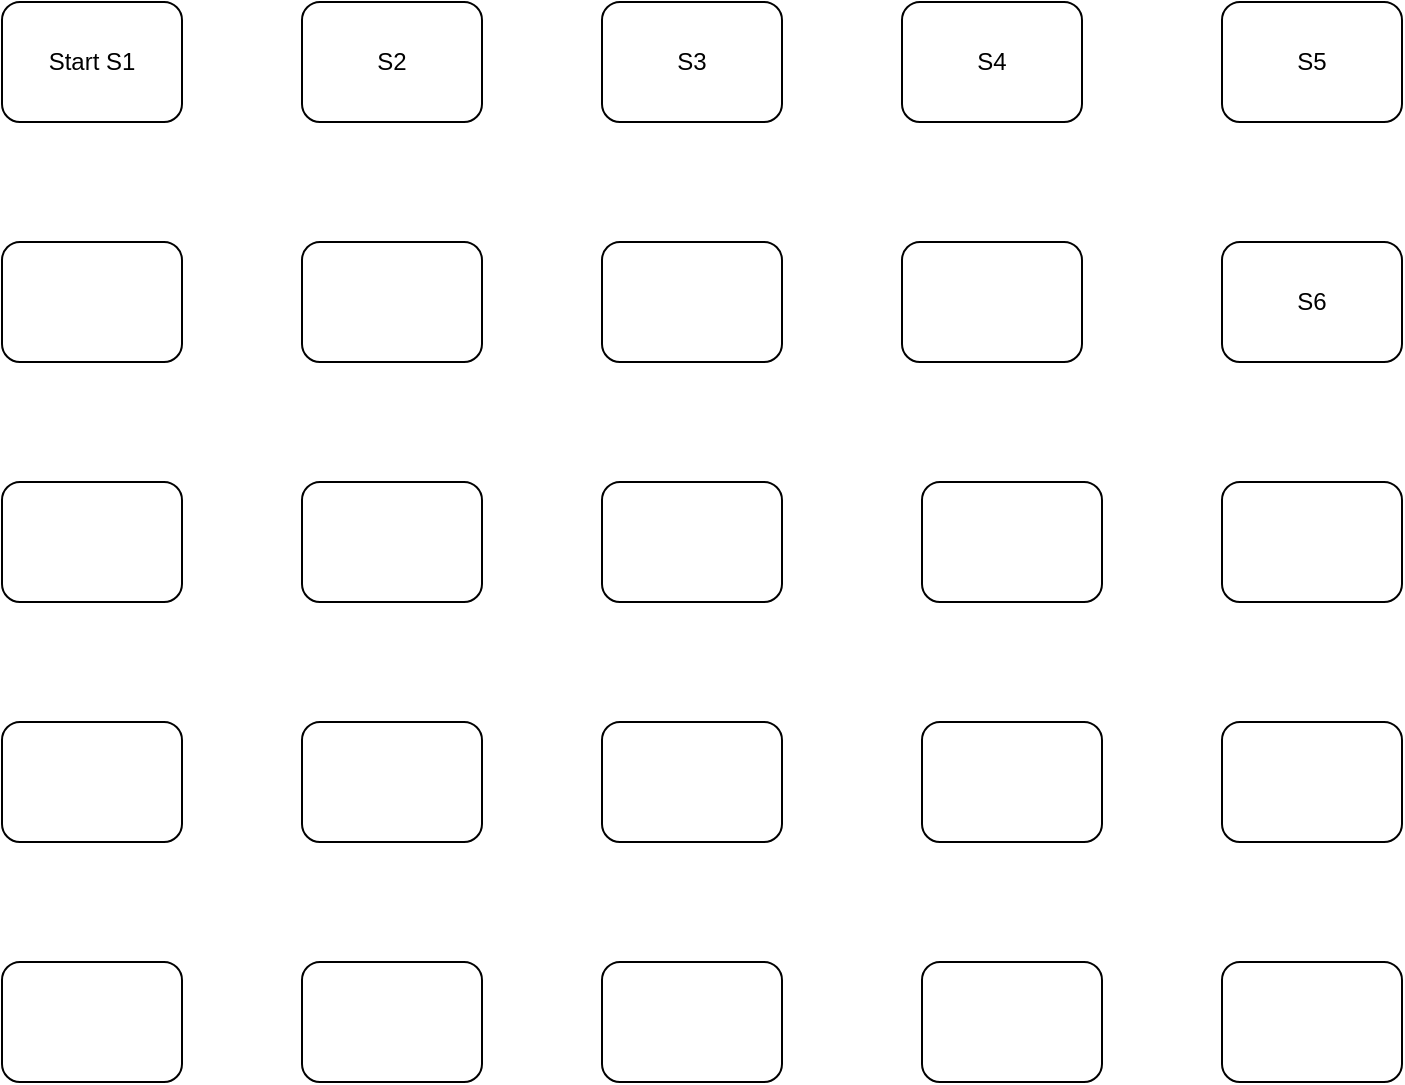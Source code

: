 <mxfile version="22.0.8" type="github">
  <diagram name="Page-1" id="whmqMUQN8AT_rhxbyXaO">
    <mxGraphModel dx="1014" dy="670" grid="1" gridSize="10" guides="1" tooltips="1" connect="1" arrows="1" fold="1" page="1" pageScale="1" pageWidth="850" pageHeight="1100" math="0" shadow="0">
      <root>
        <mxCell id="0" />
        <mxCell id="1" parent="0" />
        <mxCell id="KTBhJwbWVJIcJmlqZFoL-1" value="" style="rounded=1;whiteSpace=wrap;html=1;" vertex="1" parent="1">
          <mxGeometry x="60" y="40" width="90" height="60" as="geometry" />
        </mxCell>
        <mxCell id="KTBhJwbWVJIcJmlqZFoL-5" value="" style="rounded=1;whiteSpace=wrap;html=1;" vertex="1" parent="1">
          <mxGeometry x="210" y="40" width="90" height="60" as="geometry" />
        </mxCell>
        <mxCell id="KTBhJwbWVJIcJmlqZFoL-6" value="" style="rounded=1;whiteSpace=wrap;html=1;" vertex="1" parent="1">
          <mxGeometry x="360" y="40" width="90" height="60" as="geometry" />
        </mxCell>
        <mxCell id="KTBhJwbWVJIcJmlqZFoL-7" value="" style="rounded=1;whiteSpace=wrap;html=1;" vertex="1" parent="1">
          <mxGeometry x="510" y="40" width="90" height="60" as="geometry" />
        </mxCell>
        <mxCell id="KTBhJwbWVJIcJmlqZFoL-8" value="" style="rounded=1;whiteSpace=wrap;html=1;" vertex="1" parent="1">
          <mxGeometry x="670" y="40" width="90" height="60" as="geometry" />
        </mxCell>
        <mxCell id="KTBhJwbWVJIcJmlqZFoL-9" value="" style="rounded=1;whiteSpace=wrap;html=1;" vertex="1" parent="1">
          <mxGeometry x="670" y="160" width="90" height="60" as="geometry" />
        </mxCell>
        <mxCell id="KTBhJwbWVJIcJmlqZFoL-10" value="" style="rounded=1;whiteSpace=wrap;html=1;" vertex="1" parent="1">
          <mxGeometry x="670" y="280" width="90" height="60" as="geometry" />
        </mxCell>
        <mxCell id="KTBhJwbWVJIcJmlqZFoL-11" value="" style="rounded=1;whiteSpace=wrap;html=1;" vertex="1" parent="1">
          <mxGeometry x="670" y="400" width="90" height="60" as="geometry" />
        </mxCell>
        <mxCell id="KTBhJwbWVJIcJmlqZFoL-12" value="" style="rounded=1;whiteSpace=wrap;html=1;" vertex="1" parent="1">
          <mxGeometry x="670" y="520" width="90" height="60" as="geometry" />
        </mxCell>
        <mxCell id="KTBhJwbWVJIcJmlqZFoL-13" value="" style="rounded=1;whiteSpace=wrap;html=1;" vertex="1" parent="1">
          <mxGeometry x="510" y="160" width="90" height="60" as="geometry" />
        </mxCell>
        <mxCell id="KTBhJwbWVJIcJmlqZFoL-14" value="" style="rounded=1;whiteSpace=wrap;html=1;" vertex="1" parent="1">
          <mxGeometry x="360" y="160" width="90" height="60" as="geometry" />
        </mxCell>
        <mxCell id="KTBhJwbWVJIcJmlqZFoL-15" value="" style="rounded=1;whiteSpace=wrap;html=1;" vertex="1" parent="1">
          <mxGeometry x="210" y="160" width="90" height="60" as="geometry" />
        </mxCell>
        <mxCell id="KTBhJwbWVJIcJmlqZFoL-16" value="" style="rounded=1;whiteSpace=wrap;html=1;" vertex="1" parent="1">
          <mxGeometry x="60" y="160" width="90" height="60" as="geometry" />
        </mxCell>
        <mxCell id="KTBhJwbWVJIcJmlqZFoL-17" value="" style="rounded=1;whiteSpace=wrap;html=1;" vertex="1" parent="1">
          <mxGeometry x="60" y="280" width="90" height="60" as="geometry" />
        </mxCell>
        <mxCell id="KTBhJwbWVJIcJmlqZFoL-18" value="" style="rounded=1;whiteSpace=wrap;html=1;" vertex="1" parent="1">
          <mxGeometry x="60" y="400" width="90" height="60" as="geometry" />
        </mxCell>
        <mxCell id="KTBhJwbWVJIcJmlqZFoL-19" value="" style="rounded=1;whiteSpace=wrap;html=1;" vertex="1" parent="1">
          <mxGeometry x="60" y="520" width="90" height="60" as="geometry" />
        </mxCell>
        <mxCell id="KTBhJwbWVJIcJmlqZFoL-20" value="" style="rounded=1;whiteSpace=wrap;html=1;" vertex="1" parent="1">
          <mxGeometry x="210" y="280" width="90" height="60" as="geometry" />
        </mxCell>
        <mxCell id="KTBhJwbWVJIcJmlqZFoL-22" value="" style="rounded=1;whiteSpace=wrap;html=1;" vertex="1" parent="1">
          <mxGeometry x="520" y="280" width="90" height="60" as="geometry" />
        </mxCell>
        <mxCell id="KTBhJwbWVJIcJmlqZFoL-23" value="" style="rounded=1;whiteSpace=wrap;html=1;" vertex="1" parent="1">
          <mxGeometry x="210" y="400" width="90" height="60" as="geometry" />
        </mxCell>
        <mxCell id="KTBhJwbWVJIcJmlqZFoL-24" value="" style="rounded=1;whiteSpace=wrap;html=1;" vertex="1" parent="1">
          <mxGeometry x="360" y="400" width="90" height="60" as="geometry" />
        </mxCell>
        <mxCell id="KTBhJwbWVJIcJmlqZFoL-25" value="" style="rounded=1;whiteSpace=wrap;html=1;" vertex="1" parent="1">
          <mxGeometry x="520" y="400" width="90" height="60" as="geometry" />
        </mxCell>
        <mxCell id="KTBhJwbWVJIcJmlqZFoL-26" value="" style="rounded=1;whiteSpace=wrap;html=1;" vertex="1" parent="1">
          <mxGeometry x="210" y="520" width="90" height="60" as="geometry" />
        </mxCell>
        <mxCell id="KTBhJwbWVJIcJmlqZFoL-27" value="" style="rounded=1;whiteSpace=wrap;html=1;" vertex="1" parent="1">
          <mxGeometry x="360" y="520" width="90" height="60" as="geometry" />
        </mxCell>
        <mxCell id="KTBhJwbWVJIcJmlqZFoL-28" value="" style="rounded=1;whiteSpace=wrap;html=1;" vertex="1" parent="1">
          <mxGeometry x="520" y="520" width="90" height="60" as="geometry" />
        </mxCell>
        <mxCell id="KTBhJwbWVJIcJmlqZFoL-30" value="Start S1" style="text;html=1;strokeColor=none;fillColor=none;align=center;verticalAlign=middle;whiteSpace=wrap;rounded=0;" vertex="1" parent="1">
          <mxGeometry x="75" y="55" width="60" height="30" as="geometry" />
        </mxCell>
        <mxCell id="KTBhJwbWVJIcJmlqZFoL-31" value="S2" style="text;html=1;strokeColor=none;fillColor=none;align=center;verticalAlign=middle;whiteSpace=wrap;rounded=0;" vertex="1" parent="1">
          <mxGeometry x="225" y="55" width="60" height="30" as="geometry" />
        </mxCell>
        <mxCell id="KTBhJwbWVJIcJmlqZFoL-32" value="S3" style="text;html=1;strokeColor=none;fillColor=none;align=center;verticalAlign=middle;whiteSpace=wrap;rounded=0;" vertex="1" parent="1">
          <mxGeometry x="375" y="55" width="60" height="30" as="geometry" />
        </mxCell>
        <mxCell id="KTBhJwbWVJIcJmlqZFoL-33" value="S4" style="text;html=1;strokeColor=none;fillColor=none;align=center;verticalAlign=middle;whiteSpace=wrap;rounded=0;" vertex="1" parent="1">
          <mxGeometry x="525" y="55" width="60" height="30" as="geometry" />
        </mxCell>
        <mxCell id="KTBhJwbWVJIcJmlqZFoL-35" value="S5" style="text;html=1;strokeColor=none;fillColor=none;align=center;verticalAlign=middle;whiteSpace=wrap;rounded=0;" vertex="1" parent="1">
          <mxGeometry x="685" y="55" width="60" height="30" as="geometry" />
        </mxCell>
        <mxCell id="KTBhJwbWVJIcJmlqZFoL-36" value="S6" style="text;html=1;strokeColor=none;fillColor=none;align=center;verticalAlign=middle;whiteSpace=wrap;rounded=0;" vertex="1" parent="1">
          <mxGeometry x="685" y="175" width="60" height="30" as="geometry" />
        </mxCell>
        <mxCell id="KTBhJwbWVJIcJmlqZFoL-41" value="" style="rounded=1;whiteSpace=wrap;html=1;" vertex="1" parent="1">
          <mxGeometry x="360" y="280" width="90" height="60" as="geometry" />
        </mxCell>
      </root>
    </mxGraphModel>
  </diagram>
</mxfile>
